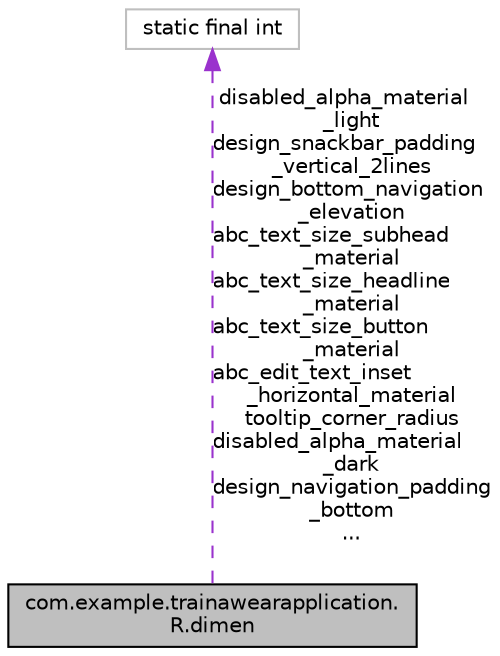 digraph "com.example.trainawearapplication.R.dimen"
{
 // INTERACTIVE_SVG=YES
 // LATEX_PDF_SIZE
  edge [fontname="Helvetica",fontsize="10",labelfontname="Helvetica",labelfontsize="10"];
  node [fontname="Helvetica",fontsize="10",shape=record];
  Node1 [label="com.example.trainawearapplication.\lR.dimen",height=0.2,width=0.4,color="black", fillcolor="grey75", style="filled", fontcolor="black",tooltip=" "];
  Node2 -> Node1 [dir="back",color="darkorchid3",fontsize="10",style="dashed",label=" disabled_alpha_material\l_light\ndesign_snackbar_padding\l_vertical_2lines\ndesign_bottom_navigation\l_elevation\nabc_text_size_subhead\l_material\nabc_text_size_headline\l_material\nabc_text_size_button\l_material\nabc_edit_text_inset\l_horizontal_material\ntooltip_corner_radius\ndisabled_alpha_material\l_dark\ndesign_navigation_padding\l_bottom\n..." ,fontname="Helvetica"];
  Node2 [label="static final int",height=0.2,width=0.4,color="grey75", fillcolor="white", style="filled",tooltip=" "];
}
